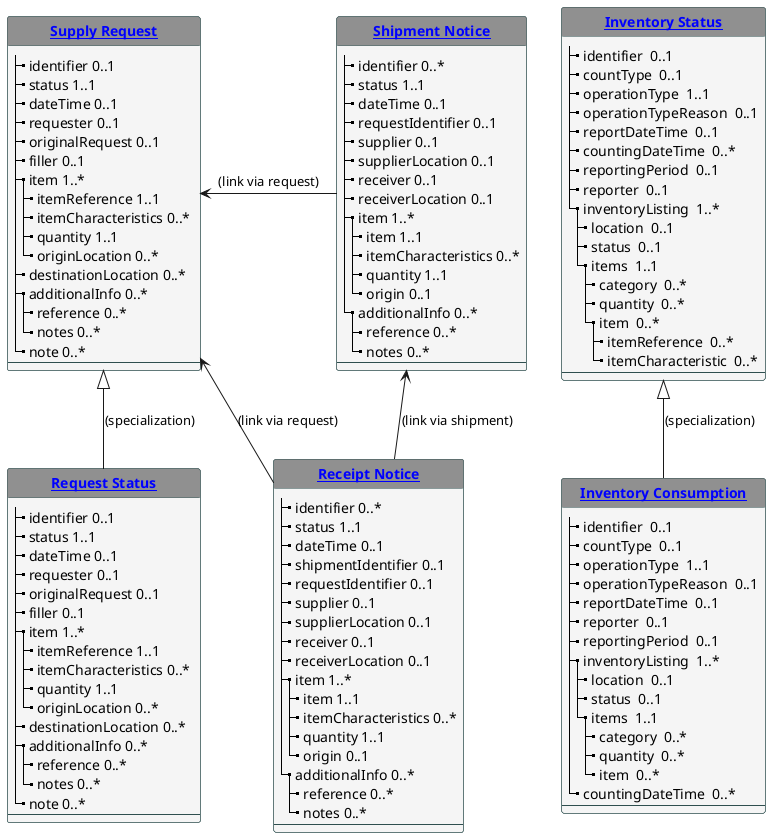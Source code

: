 @startuml
'skinparam linetype polyline
'skinparam linetype ortho
hide circle
hide stereotype

'!pragma layout smetana

skinparam class<<MD>> {
 BorderColor DarkSlateGray
 BackgroundColor WhiteSmoke
 HeaderBackgroundColor #909090
}

skinparam class<<TM>> {
 BorderColor #505090
 BackgroundColor APPLICATION
 HeaderBackgroundColor SkyBlue
}



    class "**[[StructureDefinition-model-supply-request.html Supply Request]]**" as SR<<MD>> {
        |_ identifier 0..1
        |_ status 1..1
        |_ dateTime 0..1
        |_ requester 0..1
        |_ originalRequest 0..1
        |_ filler 0..1
        |_ item 1..*
          |_ itemReference 1..1
          |_ itemCharacteristics 0..*
          |_ quantity 1..1
          |_ originLocation 0..*
        |_ destinationLocation 0..*    
        |_ additionalInfo 0..*  
          |_ reference 0..*  
          |_ notes 0..*  
        |_ note 0..* 
        --
    }

    class "**[[StructureDefinition-model-supply-request-status.htmlSupply Request Status]]**" as SRS<<MD>> {
        |_ identifier 0..1
        |_ status 1..1
        |_ dateTime 0..1
        |_ requester 0..1
        |_ originalRequest 0..1
        |_ filler 0..1
        |_ item 1..*
          |_ itemReference 1..1
          |_ itemCharacteristics 0..*  
          |_ quantity 1..1
          |_ originLocation 0..*
        |_ destinationLocation 0..*    
        |_ additionalInfo 0..*  
          |_ reference 0..*  
          |_ notes 0..*  
        |_ note 0..* 
        --
    }
    class "**[[StructureDefinition-model-shipment-notice.html Shipment Notice]]**" as SN<<MD>> {
        |_ identifier 0..*
        |_ status 1..1
        |_ dateTime 0..1
        |_ requestIdentifier 0..1
        |_ supplier 0..1
        |_ supplierLocation 0..1
        |_ receiver 0..1
        |_ receiverLocation 0..1
        |_ item 1..*
          |_ item 1..1
          |_ itemCharacteristics 0..*  
          |_ quantity 1..1
          |_ origin 0..1
        |_ additionalInfo 0..*  
          |_ reference 0..*  
          |_ notes 0..*  
        --
    }

    class "**[[StructureDefinition-model-receipt-notice.html Receipt Notice]]**" as RN<<MD>> {
        |_ identifier 0..*
        |_ status 1..1
        |_ dateTime 0..1
        |_ shipmentIdentifier 0..1
        |_ requestIdentifier 0..1
        |_ supplier 0..1
        |_ supplierLocation 0..1
        |_ receiver 0..1
        |_ receiverLocation 0..1
        |_ item 1..*
          |_ item 1..1
          |_ itemCharacteristics 0..*  
          |_ quantity 1..1
          |_ origin 0..1
        |_ additionalInfo 0..*  
          |_ reference 0..*  
          |_ notes 0..*  
        --
    }

    
    class "**[[StructureDefinition-model-inventory-status.html Inventory Status]]**" as IS<<MD>> {
        |_ identifier  0..1
        |_ countType  0..1
        |_ operationType  1..1
        |_ operationTypeReason  0..1  
        |_ reportDateTime  0..1
        |_ countingDateTime  0..*  
        |_ reportingPeriod  0..1
        |_ reporter  0..1
        |_ inventoryListing  1..*
          |_ location  0..1
          |_ status  0..1
          |_ items  1..1
            |_ category  0..*
            |_ quantity  0..*
            |_ item  0..*
              |_ itemReference  0..*
              |_ itemCharacteristic  0..*
        --
    }


    class "**[[StructureDefinition-model-inventory-consumption.html Inventory Consumption]]**" as IC<<MD>> {
        |_ identifier  0..1
        |_ countType  0..1
        |_ operationType  1..1
        |_ operationTypeReason  0..1  
        |_ reportDateTime  0..1
        |_ reporter  0..1
        |_ reportingPeriod  0..1
        |_ inventoryListing  1..*
          |_ location  0..1
          |_ status  0..1
          |_ items  1..1
            |_ category  0..*
            |_ quantity  0..*
            |_ item  0..*
        |_ countingDateTime  0..*  
        --
    }
IC -up-|> IS: (specialization)



SRS -up-|> SR: (specialization)

SN -left-> SR: (link via request)

RN -up-> SN : (link via shipment)
RN -left-> SR : (link via request)

@enduml